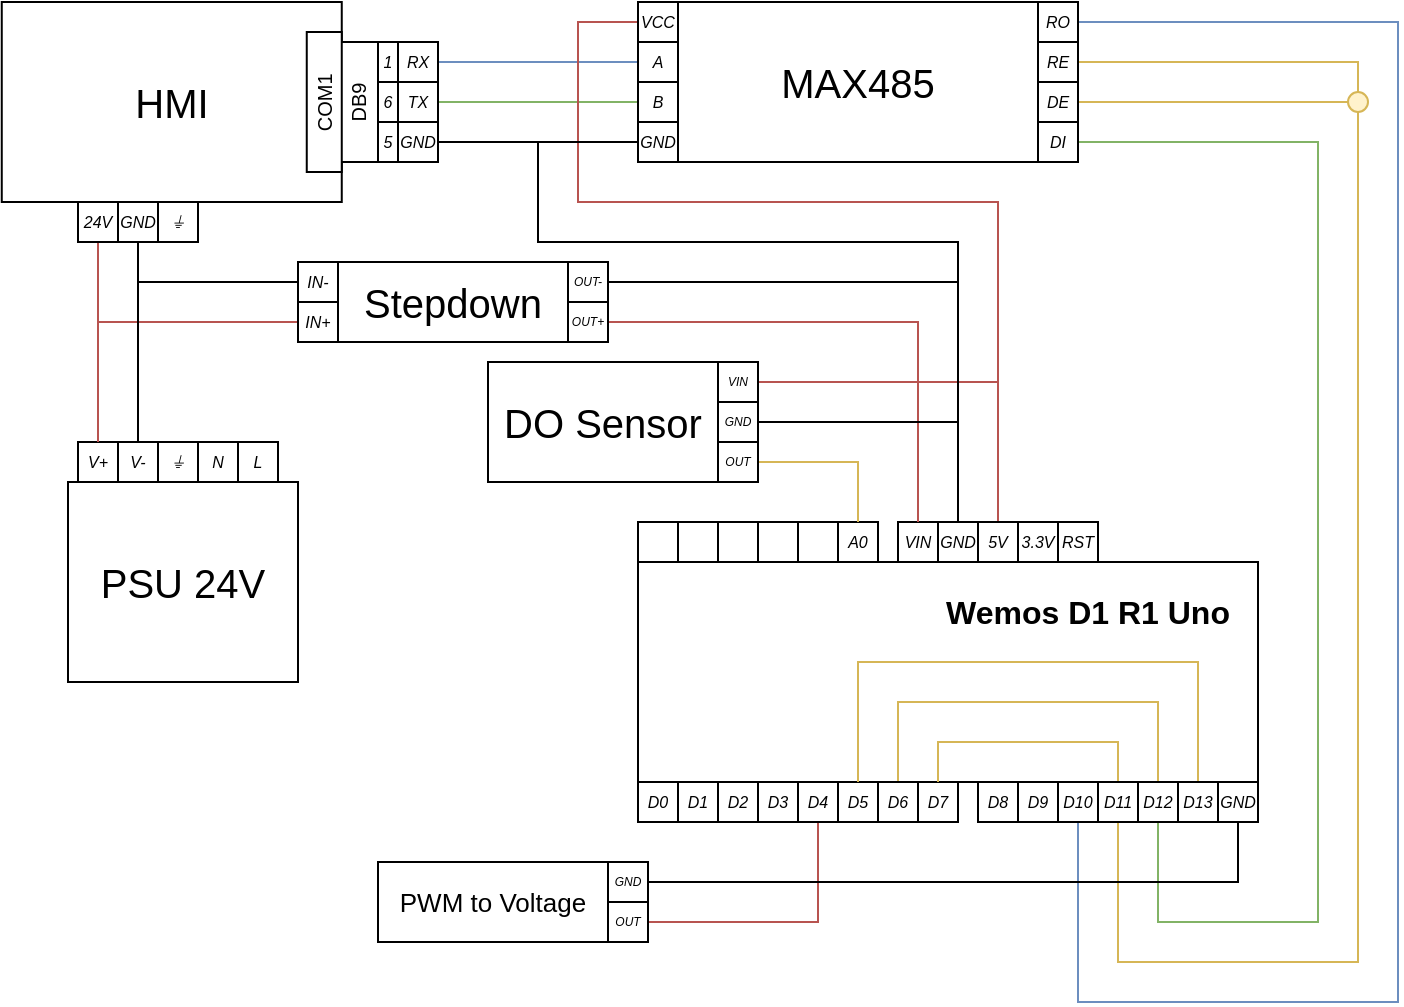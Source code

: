 <mxfile version="20.7.4" type="device"><diagram id="AYf1GJi7QR7gWWZCEHvu" name="Page-1"><mxGraphModel dx="511" dy="352" grid="1" gridSize="10" guides="1" tooltips="1" connect="1" arrows="1" fold="1" page="1" pageScale="1" pageWidth="3300" pageHeight="4681" math="0" shadow="0"><root><mxCell id="0"/><mxCell id="1" parent="0"/><mxCell id="DwnNHPMHxuOQS2PUY_gm-1" value="" style="rounded=0;whiteSpace=wrap;html=1;fontSize=20;" parent="1" vertex="1"><mxGeometry x="370" y="520" width="310" height="110" as="geometry"/></mxCell><mxCell id="DwnNHPMHxuOQS2PUY_gm-2" value="HMI" style="rounded=0;whiteSpace=wrap;html=1;fontSize=20;" parent="1" vertex="1"><mxGeometry x="51.88" y="240" width="170" height="100" as="geometry"/></mxCell><mxCell id="DwnNHPMHxuOQS2PUY_gm-24" style="edgeStyle=orthogonalEdgeStyle;rounded=0;orthogonalLoop=1;jettySize=auto;html=1;exitX=1;exitY=0.5;exitDx=0;exitDy=0;fontSize=20;endArrow=none;endFill=0;fillColor=#dae8fc;strokeColor=#6c8ebf;" parent="1" source="DwnNHPMHxuOQS2PUY_gm-6" target="DwnNHPMHxuOQS2PUY_gm-20" edge="1"><mxGeometry relative="1" as="geometry"/></mxCell><mxCell id="DwnNHPMHxuOQS2PUY_gm-6" value="RX" style="rounded=0;whiteSpace=wrap;html=1;fontSize=8;fontStyle=2" parent="1" vertex="1"><mxGeometry x="250" y="260" width="20" height="20" as="geometry"/></mxCell><mxCell id="DwnNHPMHxuOQS2PUY_gm-25" style="edgeStyle=orthogonalEdgeStyle;rounded=0;orthogonalLoop=1;jettySize=auto;html=1;exitX=1;exitY=0.5;exitDx=0;exitDy=0;entryX=0;entryY=0.5;entryDx=0;entryDy=0;fontSize=20;endArrow=none;endFill=0;fillColor=#d5e8d4;strokeColor=#82b366;" parent="1" source="DwnNHPMHxuOQS2PUY_gm-7" target="DwnNHPMHxuOQS2PUY_gm-17" edge="1"><mxGeometry relative="1" as="geometry"/></mxCell><mxCell id="DwnNHPMHxuOQS2PUY_gm-7" value="TX" style="rounded=0;whiteSpace=wrap;html=1;fontSize=8;fontStyle=2" parent="1" vertex="1"><mxGeometry x="250" y="280" width="20" height="20" as="geometry"/></mxCell><mxCell id="DwnNHPMHxuOQS2PUY_gm-26" style="edgeStyle=orthogonalEdgeStyle;rounded=0;orthogonalLoop=1;jettySize=auto;html=1;exitX=1;exitY=0.5;exitDx=0;exitDy=0;fontSize=20;endArrow=none;endFill=0;" parent="1" source="DwnNHPMHxuOQS2PUY_gm-8" target="DwnNHPMHxuOQS2PUY_gm-18" edge="1"><mxGeometry relative="1" as="geometry"/></mxCell><mxCell id="DwnNHPMHxuOQS2PUY_gm-8" value="GND" style="rounded=0;whiteSpace=wrap;html=1;fontSize=8;fontStyle=2" parent="1" vertex="1"><mxGeometry x="250" y="300" width="20" height="20" as="geometry"/></mxCell><mxCell id="DwnNHPMHxuOQS2PUY_gm-63" style="edgeStyle=orthogonalEdgeStyle;rounded=0;orthogonalLoop=1;jettySize=auto;html=1;entryX=1;entryY=0.5;entryDx=0;entryDy=0;fontSize=7;endArrow=none;endFill=0;fillColor=#fff2cc;strokeColor=#d6b656;" parent="1" target="DwnNHPMHxuOQS2PUY_gm-58" edge="1"><mxGeometry relative="1" as="geometry"><Array as="points"><mxPoint x="610" y="720"/><mxPoint x="730" y="720"/><mxPoint x="730" y="270"/></Array><mxPoint x="610" y="650" as="sourcePoint"/></mxGeometry></mxCell><mxCell id="DwnNHPMHxuOQS2PUY_gm-64" style="edgeStyle=orthogonalEdgeStyle;rounded=0;orthogonalLoop=1;jettySize=auto;html=1;exitX=0.5;exitY=1;exitDx=0;exitDy=0;entryX=1;entryY=0.5;entryDx=0;entryDy=0;fontSize=7;endArrow=none;endFill=0;fillColor=#fff2cc;strokeColor=#d6b656;" parent="1" source="DwnNHPMHxuOQS2PUY_gm-39" target="DwnNHPMHxuOQS2PUY_gm-55" edge="1"><mxGeometry relative="1" as="geometry"><Array as="points"><mxPoint x="610" y="720"/><mxPoint x="730" y="720"/><mxPoint x="730" y="290"/></Array></mxGeometry></mxCell><mxCell id="DwnNHPMHxuOQS2PUY_gm-10" value="D3" style="rounded=0;whiteSpace=wrap;html=1;fontSize=8;fontStyle=2" parent="1" vertex="1"><mxGeometry x="430" y="630" width="20" height="20" as="geometry"/></mxCell><mxCell id="DwnNHPMHxuOQS2PUY_gm-62" style="edgeStyle=orthogonalEdgeStyle;rounded=0;orthogonalLoop=1;jettySize=auto;html=1;exitX=0.5;exitY=1;exitDx=0;exitDy=0;entryX=1;entryY=0.5;entryDx=0;entryDy=0;fontSize=7;endArrow=none;endFill=0;fillColor=#dae8fc;strokeColor=#6c8ebf;" parent="1" source="DwnNHPMHxuOQS2PUY_gm-40" target="DwnNHPMHxuOQS2PUY_gm-57" edge="1"><mxGeometry relative="1" as="geometry"><Array as="points"><mxPoint x="590" y="740"/><mxPoint x="750" y="740"/><mxPoint x="750" y="250"/></Array></mxGeometry></mxCell><mxCell id="DwnNHPMHxuOQS2PUY_gm-11" value="D2" style="rounded=0;whiteSpace=wrap;html=1;fontSize=8;fontStyle=2" parent="1" vertex="1"><mxGeometry x="410" y="630" width="20" height="20" as="geometry"/></mxCell><mxCell id="FD-xszh_ADqVRA-qsXoM-16" style="edgeStyle=orthogonalEdgeStyle;rounded=0;orthogonalLoop=1;jettySize=auto;html=1;exitX=0.5;exitY=1;exitDx=0;exitDy=0;entryX=1;entryY=0.5;entryDx=0;entryDy=0;fontSize=13;endArrow=none;endFill=0;fillColor=#f8cecc;strokeColor=#b85450;" edge="1" parent="1" source="DwnNHPMHxuOQS2PUY_gm-14" target="FD-xszh_ADqVRA-qsXoM-13"><mxGeometry relative="1" as="geometry"/></mxCell><mxCell id="DwnNHPMHxuOQS2PUY_gm-13" value="D5" style="rounded=0;whiteSpace=wrap;html=1;fontSize=8;fontStyle=2" parent="1" vertex="1"><mxGeometry x="470" y="630" width="20" height="20" as="geometry"/></mxCell><mxCell id="DwnNHPMHxuOQS2PUY_gm-65" style="edgeStyle=orthogonalEdgeStyle;rounded=0;orthogonalLoop=1;jettySize=auto;html=1;exitX=0.5;exitY=1;exitDx=0;exitDy=0;entryX=1;entryY=0.5;entryDx=0;entryDy=0;fontSize=7;endArrow=none;endFill=0;fillColor=#d5e8d4;strokeColor=#82b366;" parent="1" source="DwnNHPMHxuOQS2PUY_gm-42" target="DwnNHPMHxuOQS2PUY_gm-56" edge="1"><mxGeometry relative="1" as="geometry"><Array as="points"><mxPoint x="630" y="700"/><mxPoint x="710" y="700"/><mxPoint x="710" y="310"/></Array></mxGeometry></mxCell><mxCell id="DwnNHPMHxuOQS2PUY_gm-14" value="D4" style="rounded=0;whiteSpace=wrap;html=1;fontSize=8;fontStyle=2;" parent="1" vertex="1"><mxGeometry x="450" y="630" width="20" height="20" as="geometry"/></mxCell><mxCell id="DwnNHPMHxuOQS2PUY_gm-15" value="MAX485" style="rounded=0;whiteSpace=wrap;html=1;fontSize=20;" parent="1" vertex="1"><mxGeometry x="390" y="240" width="180" height="80" as="geometry"/></mxCell><mxCell id="DwnNHPMHxuOQS2PUY_gm-17" value="B" style="rounded=0;whiteSpace=wrap;html=1;fontSize=8;fontStyle=2" parent="1" vertex="1"><mxGeometry x="370" y="280" width="20" height="20" as="geometry"/></mxCell><mxCell id="DwnNHPMHxuOQS2PUY_gm-18" value="GND" style="rounded=0;whiteSpace=wrap;html=1;fontSize=8;fontStyle=2" parent="1" vertex="1"><mxGeometry x="370" y="300" width="20" height="20" as="geometry"/></mxCell><mxCell id="DwnNHPMHxuOQS2PUY_gm-67" style="edgeStyle=orthogonalEdgeStyle;rounded=0;orthogonalLoop=1;jettySize=auto;html=1;exitX=0;exitY=0.5;exitDx=0;exitDy=0;entryX=0.5;entryY=0;entryDx=0;entryDy=0;fontSize=7;endArrow=none;endFill=0;fillColor=#f8cecc;strokeColor=#b85450;" parent="1" source="DwnNHPMHxuOQS2PUY_gm-19" target="DwnNHPMHxuOQS2PUY_gm-50" edge="1"><mxGeometry relative="1" as="geometry"><Array as="points"><mxPoint x="340" y="250"/><mxPoint x="340" y="340"/><mxPoint x="550" y="340"/></Array></mxGeometry></mxCell><mxCell id="DwnNHPMHxuOQS2PUY_gm-19" value="VCC" style="rounded=0;whiteSpace=wrap;html=1;fontSize=8;fontStyle=2" parent="1" vertex="1"><mxGeometry x="370" y="240" width="20" height="20" as="geometry"/></mxCell><mxCell id="DwnNHPMHxuOQS2PUY_gm-20" value="A" style="rounded=0;whiteSpace=wrap;html=1;fontSize=8;fontStyle=2" parent="1" vertex="1"><mxGeometry x="370" y="260" width="20" height="20" as="geometry"/></mxCell><mxCell id="DwnNHPMHxuOQS2PUY_gm-29" value="D7" style="rounded=0;whiteSpace=wrap;html=1;fontSize=8;fontStyle=2" parent="1" vertex="1"><mxGeometry x="510" y="630" width="20" height="20" as="geometry"/></mxCell><mxCell id="FD-xszh_ADqVRA-qsXoM-22" style="edgeStyle=orthogonalEdgeStyle;rounded=0;orthogonalLoop=1;jettySize=auto;html=1;exitX=0.5;exitY=0;exitDx=0;exitDy=0;entryX=0.5;entryY=0;entryDx=0;entryDy=0;fontSize=13;endArrow=none;endFill=0;fillColor=#fff2cc;strokeColor=#d6b656;" edge="1" parent="1" source="DwnNHPMHxuOQS2PUY_gm-30" target="DwnNHPMHxuOQS2PUY_gm-42"><mxGeometry relative="1" as="geometry"><Array as="points"><mxPoint x="500" y="590"/><mxPoint x="630" y="590"/></Array></mxGeometry></mxCell><mxCell id="DwnNHPMHxuOQS2PUY_gm-30" value="D6" style="rounded=0;whiteSpace=wrap;html=1;fontSize=8;fontStyle=2" parent="1" vertex="1"><mxGeometry x="490" y="630" width="20" height="20" as="geometry"/></mxCell><mxCell id="DwnNHPMHxuOQS2PUY_gm-31" value="D9" style="rounded=0;whiteSpace=wrap;html=1;fontSize=8;fontStyle=2;" parent="1" vertex="1"><mxGeometry x="560" y="630" width="20" height="20" as="geometry"/></mxCell><mxCell id="DwnNHPMHxuOQS2PUY_gm-32" value="D8" style="rounded=0;whiteSpace=wrap;html=1;fontSize=8;fontStyle=2" parent="1" vertex="1"><mxGeometry x="540" y="630" width="20" height="20" as="geometry"/></mxCell><mxCell id="DwnNHPMHxuOQS2PUY_gm-35" value="D0" style="rounded=0;whiteSpace=wrap;html=1;fontSize=8;fontStyle=2" parent="1" vertex="1"><mxGeometry x="370" y="630" width="20" height="20" as="geometry"/></mxCell><mxCell id="DwnNHPMHxuOQS2PUY_gm-36" value="D1" style="rounded=0;whiteSpace=wrap;html=1;fontSize=8;fontStyle=2" parent="1" vertex="1"><mxGeometry x="390" y="630" width="20" height="20" as="geometry"/></mxCell><mxCell id="FD-xszh_ADqVRA-qsXoM-18" style="edgeStyle=orthogonalEdgeStyle;rounded=0;orthogonalLoop=1;jettySize=auto;html=1;exitX=0.5;exitY=0;exitDx=0;exitDy=0;entryX=0.5;entryY=0;entryDx=0;entryDy=0;fontSize=13;endArrow=none;endFill=0;fillColor=#fff2cc;strokeColor=#d6b656;" edge="1" parent="1" source="DwnNHPMHxuOQS2PUY_gm-39" target="DwnNHPMHxuOQS2PUY_gm-29"><mxGeometry relative="1" as="geometry"/></mxCell><mxCell id="DwnNHPMHxuOQS2PUY_gm-39" value="D11" style="rounded=0;whiteSpace=wrap;html=1;fontSize=8;fontStyle=2;" parent="1" vertex="1"><mxGeometry x="600" y="630" width="20" height="20" as="geometry"/></mxCell><mxCell id="DwnNHPMHxuOQS2PUY_gm-40" value="D10" style="rounded=0;whiteSpace=wrap;html=1;fontSize=8;fontStyle=2" parent="1" vertex="1"><mxGeometry x="580" y="630" width="20" height="20" as="geometry"/></mxCell><mxCell id="FD-xszh_ADqVRA-qsXoM-23" style="edgeStyle=orthogonalEdgeStyle;rounded=0;orthogonalLoop=1;jettySize=auto;html=1;exitX=0.5;exitY=0;exitDx=0;exitDy=0;entryX=0.5;entryY=0;entryDx=0;entryDy=0;fontSize=13;endArrow=none;endFill=0;fillColor=#fff2cc;strokeColor=#d6b656;" edge="1" parent="1" source="DwnNHPMHxuOQS2PUY_gm-41" target="DwnNHPMHxuOQS2PUY_gm-13"><mxGeometry relative="1" as="geometry"><Array as="points"><mxPoint x="650" y="570"/><mxPoint x="480" y="570"/></Array></mxGeometry></mxCell><mxCell id="DwnNHPMHxuOQS2PUY_gm-41" value="D13" style="rounded=0;whiteSpace=wrap;html=1;fontSize=8;fontStyle=2;" parent="1" vertex="1"><mxGeometry x="640" y="630" width="20" height="20" as="geometry"/></mxCell><mxCell id="DwnNHPMHxuOQS2PUY_gm-42" value="D12" style="rounded=0;whiteSpace=wrap;html=1;fontSize=8;fontStyle=2;" parent="1" vertex="1"><mxGeometry x="620" y="630" width="20" height="20" as="geometry"/></mxCell><mxCell id="FD-xszh_ADqVRA-qsXoM-15" style="edgeStyle=orthogonalEdgeStyle;rounded=0;orthogonalLoop=1;jettySize=auto;html=1;exitX=0.5;exitY=1;exitDx=0;exitDy=0;entryX=1;entryY=0.5;entryDx=0;entryDy=0;fontSize=13;endArrow=none;endFill=0;" edge="1" parent="1" source="DwnNHPMHxuOQS2PUY_gm-43" target="FD-xszh_ADqVRA-qsXoM-12"><mxGeometry relative="1" as="geometry"/></mxCell><mxCell id="DwnNHPMHxuOQS2PUY_gm-43" value="GND" style="rounded=0;whiteSpace=wrap;html=1;fontSize=8;fontStyle=2" parent="1" vertex="1"><mxGeometry x="660" y="630" width="20" height="20" as="geometry"/></mxCell><mxCell id="DwnNHPMHxuOQS2PUY_gm-44" value="" style="rounded=0;whiteSpace=wrap;html=1;fontSize=8;fontStyle=2" parent="1" vertex="1"><mxGeometry x="430" y="500" width="20" height="20" as="geometry"/></mxCell><mxCell id="DwnNHPMHxuOQS2PUY_gm-45" value="" style="rounded=0;whiteSpace=wrap;html=1;fontSize=8;fontStyle=2" parent="1" vertex="1"><mxGeometry x="410" y="500" width="20" height="20" as="geometry"/></mxCell><mxCell id="DwnNHPMHxuOQS2PUY_gm-46" value="A0" style="rounded=0;whiteSpace=wrap;html=1;fontSize=8;fontStyle=2" parent="1" vertex="1"><mxGeometry x="470" y="500" width="20" height="20" as="geometry"/></mxCell><mxCell id="DwnNHPMHxuOQS2PUY_gm-47" value="" style="rounded=0;whiteSpace=wrap;html=1;fontSize=8;fontStyle=2" parent="1" vertex="1"><mxGeometry x="450" y="500" width="20" height="20" as="geometry"/></mxCell><mxCell id="DwnNHPMHxuOQS2PUY_gm-48" value="" style="rounded=0;whiteSpace=wrap;html=1;fontSize=8;fontStyle=2" parent="1" vertex="1"><mxGeometry x="370" y="500" width="20" height="20" as="geometry"/></mxCell><mxCell id="DwnNHPMHxuOQS2PUY_gm-49" value="" style="rounded=0;whiteSpace=wrap;html=1;fontSize=8;fontStyle=2" parent="1" vertex="1"><mxGeometry x="390" y="500" width="20" height="20" as="geometry"/></mxCell><mxCell id="FD-xszh_ADqVRA-qsXoM-5" style="edgeStyle=orthogonalEdgeStyle;rounded=0;orthogonalLoop=1;jettySize=auto;html=1;exitX=0.5;exitY=0;exitDx=0;exitDy=0;entryX=1;entryY=0.5;entryDx=0;entryDy=0;endArrow=none;endFill=0;fillColor=#f8cecc;strokeColor=#b85450;" edge="1" parent="1" source="DwnNHPMHxuOQS2PUY_gm-50" target="FD-xszh_ADqVRA-qsXoM-3"><mxGeometry relative="1" as="geometry"/></mxCell><mxCell id="DwnNHPMHxuOQS2PUY_gm-50" value="5V" style="rounded=0;whiteSpace=wrap;html=1;fontSize=8;fontStyle=2" parent="1" vertex="1"><mxGeometry x="540" y="500" width="20" height="20" as="geometry"/></mxCell><mxCell id="DwnNHPMHxuOQS2PUY_gm-68" style="edgeStyle=orthogonalEdgeStyle;rounded=0;orthogonalLoop=1;jettySize=auto;html=1;exitX=0.5;exitY=0;exitDx=0;exitDy=0;entryX=0;entryY=0.5;entryDx=0;entryDy=0;fontSize=7;endArrow=none;endFill=0;" parent="1" source="DwnNHPMHxuOQS2PUY_gm-51" target="DwnNHPMHxuOQS2PUY_gm-18" edge="1"><mxGeometry relative="1" as="geometry"><Array as="points"><mxPoint x="530" y="360"/><mxPoint x="320" y="360"/><mxPoint x="320" y="310"/></Array></mxGeometry></mxCell><mxCell id="DwnNHPMHxuOQS2PUY_gm-51" value="GND" style="rounded=0;whiteSpace=wrap;html=1;fontSize=8;fontStyle=2" parent="1" vertex="1"><mxGeometry x="520" y="500" width="20" height="20" as="geometry"/></mxCell><mxCell id="DwnNHPMHxuOQS2PUY_gm-52" value="RST" style="rounded=0;whiteSpace=wrap;html=1;fontSize=8;fontStyle=2" parent="1" vertex="1"><mxGeometry x="580" y="500" width="20" height="20" as="geometry"/></mxCell><mxCell id="DwnNHPMHxuOQS2PUY_gm-53" value="3.3V" style="rounded=0;whiteSpace=wrap;html=1;fontSize=8;fontStyle=2" parent="1" vertex="1"><mxGeometry x="560" y="500" width="20" height="20" as="geometry"/></mxCell><mxCell id="DwnNHPMHxuOQS2PUY_gm-54" value="VIN" style="rounded=0;whiteSpace=wrap;html=1;fontSize=8;fontStyle=2" parent="1" vertex="1"><mxGeometry x="500" y="500" width="20" height="20" as="geometry"/></mxCell><mxCell id="DwnNHPMHxuOQS2PUY_gm-55" value="DE" style="rounded=0;whiteSpace=wrap;html=1;fontSize=8;fontStyle=2" parent="1" vertex="1"><mxGeometry x="570" y="280" width="20" height="20" as="geometry"/></mxCell><mxCell id="DwnNHPMHxuOQS2PUY_gm-56" value="DI" style="rounded=0;whiteSpace=wrap;html=1;fontSize=8;fontStyle=2" parent="1" vertex="1"><mxGeometry x="570" y="300" width="20" height="20" as="geometry"/></mxCell><mxCell id="DwnNHPMHxuOQS2PUY_gm-57" value="RO" style="rounded=0;whiteSpace=wrap;html=1;fontSize=8;fontStyle=2" parent="1" vertex="1"><mxGeometry x="570" y="240" width="20" height="20" as="geometry"/></mxCell><mxCell id="DwnNHPMHxuOQS2PUY_gm-58" value="RE" style="rounded=0;whiteSpace=wrap;html=1;fontSize=8;fontStyle=2" parent="1" vertex="1"><mxGeometry x="570" y="260" width="20" height="20" as="geometry"/></mxCell><mxCell id="DwnNHPMHxuOQS2PUY_gm-66" value="" style="ellipse;whiteSpace=wrap;html=1;aspect=fixed;fontSize=7;fillColor=#fff2cc;strokeColor=#d6b656;" parent="1" vertex="1"><mxGeometry x="725" y="285" width="10" height="10" as="geometry"/></mxCell><mxCell id="DwnNHPMHxuOQS2PUY_gm-79" style="edgeStyle=orthogonalEdgeStyle;rounded=0;orthogonalLoop=1;jettySize=auto;html=1;exitX=0.5;exitY=1;exitDx=0;exitDy=0;fontSize=7;endArrow=none;endFill=0;fillColor=#f8cecc;strokeColor=#b85450;" parent="1" source="DwnNHPMHxuOQS2PUY_gm-69" target="DwnNHPMHxuOQS2PUY_gm-78" edge="1"><mxGeometry relative="1" as="geometry"/></mxCell><mxCell id="DwnNHPMHxuOQS2PUY_gm-69" value="24V" style="rounded=0;whiteSpace=wrap;html=1;fontSize=8;fontStyle=2" parent="1" vertex="1"><mxGeometry x="90" y="340" width="20" height="20" as="geometry"/></mxCell><mxCell id="DwnNHPMHxuOQS2PUY_gm-80" style="edgeStyle=orthogonalEdgeStyle;rounded=0;orthogonalLoop=1;jettySize=auto;html=1;exitX=0.5;exitY=1;exitDx=0;exitDy=0;fontSize=7;endArrow=none;endFill=0;" parent="1" source="DwnNHPMHxuOQS2PUY_gm-70" target="DwnNHPMHxuOQS2PUY_gm-76" edge="1"><mxGeometry relative="1" as="geometry"/></mxCell><mxCell id="DwnNHPMHxuOQS2PUY_gm-70" value="GND" style="rounded=0;whiteSpace=wrap;html=1;fontSize=8;fontStyle=2" parent="1" vertex="1"><mxGeometry x="110" y="340" width="20" height="20" as="geometry"/></mxCell><mxCell id="DwnNHPMHxuOQS2PUY_gm-71" value="PSU 24V" style="rounded=0;whiteSpace=wrap;html=1;fontSize=20;" parent="1" vertex="1"><mxGeometry x="85" y="480" width="115" height="100" as="geometry"/></mxCell><mxCell id="DwnNHPMHxuOQS2PUY_gm-72" value="L" style="rounded=0;whiteSpace=wrap;html=1;fontSize=8;fontStyle=2" parent="1" vertex="1"><mxGeometry x="170" y="460" width="20" height="20" as="geometry"/></mxCell><mxCell id="DwnNHPMHxuOQS2PUY_gm-73" value="N" style="rounded=0;whiteSpace=wrap;html=1;fontSize=8;fontStyle=2" parent="1" vertex="1"><mxGeometry x="150" y="460" width="20" height="20" as="geometry"/></mxCell><mxCell id="DwnNHPMHxuOQS2PUY_gm-74" value="⏚" style="rounded=0;whiteSpace=wrap;html=1;fontSize=8;fontStyle=2" parent="1" vertex="1"><mxGeometry x="130" y="460" width="20" height="20" as="geometry"/></mxCell><mxCell id="DwnNHPMHxuOQS2PUY_gm-76" value="V-" style="rounded=0;whiteSpace=wrap;html=1;fontSize=8;fontStyle=2" parent="1" vertex="1"><mxGeometry x="110" y="460" width="20" height="20" as="geometry"/></mxCell><mxCell id="DwnNHPMHxuOQS2PUY_gm-78" value="V+" style="rounded=0;whiteSpace=wrap;html=1;fontSize=8;fontStyle=2" parent="1" vertex="1"><mxGeometry x="90" y="460" width="20" height="20" as="geometry"/></mxCell><mxCell id="DwnNHPMHxuOQS2PUY_gm-82" value="Stepdown" style="rounded=0;whiteSpace=wrap;html=1;fontSize=20;" parent="1" vertex="1"><mxGeometry x="220" y="370" width="115" height="40" as="geometry"/></mxCell><mxCell id="DwnNHPMHxuOQS2PUY_gm-93" style="edgeStyle=orthogonalEdgeStyle;rounded=0;orthogonalLoop=1;jettySize=auto;html=1;exitX=0;exitY=0.5;exitDx=0;exitDy=0;entryX=0.5;entryY=0;entryDx=0;entryDy=0;fontSize=7;endArrow=none;endFill=0;fillColor=#f8cecc;strokeColor=#b85450;" parent="1" source="DwnNHPMHxuOQS2PUY_gm-83" target="DwnNHPMHxuOQS2PUY_gm-78" edge="1"><mxGeometry relative="1" as="geometry"/></mxCell><mxCell id="DwnNHPMHxuOQS2PUY_gm-83" value="IN+" style="rounded=0;whiteSpace=wrap;html=1;fontSize=8;fontStyle=2" parent="1" vertex="1"><mxGeometry x="200" y="390" width="20" height="20" as="geometry"/></mxCell><mxCell id="DwnNHPMHxuOQS2PUY_gm-94" style="edgeStyle=orthogonalEdgeStyle;rounded=0;orthogonalLoop=1;jettySize=auto;html=1;exitX=0;exitY=0.5;exitDx=0;exitDy=0;entryX=0.5;entryY=0;entryDx=0;entryDy=0;fontSize=7;endArrow=none;endFill=0;" parent="1" source="DwnNHPMHxuOQS2PUY_gm-84" target="DwnNHPMHxuOQS2PUY_gm-76" edge="1"><mxGeometry relative="1" as="geometry"/></mxCell><mxCell id="DwnNHPMHxuOQS2PUY_gm-84" value="IN-" style="rounded=0;whiteSpace=wrap;html=1;fontSize=8;fontStyle=2" parent="1" vertex="1"><mxGeometry x="200" y="370" width="20" height="20" as="geometry"/></mxCell><mxCell id="DwnNHPMHxuOQS2PUY_gm-91" style="edgeStyle=orthogonalEdgeStyle;rounded=0;orthogonalLoop=1;jettySize=auto;html=1;exitX=1;exitY=0.5;exitDx=0;exitDy=0;fontSize=7;endArrow=none;endFill=0;fillColor=#f8cecc;strokeColor=#b85450;" parent="1" source="DwnNHPMHxuOQS2PUY_gm-87" target="DwnNHPMHxuOQS2PUY_gm-54" edge="1"><mxGeometry relative="1" as="geometry"/></mxCell><mxCell id="DwnNHPMHxuOQS2PUY_gm-87" value="OUT+" style="rounded=0;whiteSpace=wrap;html=1;fontSize=6;fontStyle=2" parent="1" vertex="1"><mxGeometry x="335" y="390" width="20" height="20" as="geometry"/></mxCell><mxCell id="DwnNHPMHxuOQS2PUY_gm-92" style="edgeStyle=orthogonalEdgeStyle;rounded=0;orthogonalLoop=1;jettySize=auto;html=1;exitX=1;exitY=0.5;exitDx=0;exitDy=0;fontSize=7;endArrow=none;endFill=0;" parent="1" source="DwnNHPMHxuOQS2PUY_gm-88" target="DwnNHPMHxuOQS2PUY_gm-51" edge="1"><mxGeometry relative="1" as="geometry"/></mxCell><mxCell id="DwnNHPMHxuOQS2PUY_gm-88" value="OUT-" style="rounded=0;whiteSpace=wrap;html=1;fontSize=6;fontStyle=2" parent="1" vertex="1"><mxGeometry x="335" y="370" width="20" height="20" as="geometry"/></mxCell><mxCell id="DwnNHPMHxuOQS2PUY_gm-95" value="&lt;font style=&quot;font-size: 10px;&quot;&gt;DB9&lt;/font&gt;" style="rounded=0;whiteSpace=wrap;html=1;fontSize=10;rotation=-90;" parent="1" vertex="1"><mxGeometry x="200" y="280" width="60" height="20" as="geometry"/></mxCell><mxCell id="5pkXxQhurZ8HaMUF5qEP-1" value="&lt;font style=&quot;font-size: 10px;&quot;&gt;COM1&lt;/font&gt;" style="rounded=0;whiteSpace=wrap;html=1;fontSize=10;rotation=-90;" parent="1" vertex="1"><mxGeometry x="178.13" y="281.25" width="70" height="17.5" as="geometry"/></mxCell><mxCell id="5pkXxQhurZ8HaMUF5qEP-2" value="⏚" style="rounded=0;whiteSpace=wrap;html=1;fontSize=8;fontStyle=2" parent="1" vertex="1"><mxGeometry x="130" y="340" width="20" height="20" as="geometry"/></mxCell><mxCell id="5pkXxQhurZ8HaMUF5qEP-3" value="1" style="rounded=0;whiteSpace=wrap;html=1;fontSize=8;fontStyle=2" parent="1" vertex="1"><mxGeometry x="240" y="260" width="10" height="20" as="geometry"/></mxCell><mxCell id="5pkXxQhurZ8HaMUF5qEP-4" value="6" style="rounded=0;whiteSpace=wrap;html=1;fontSize=8;fontStyle=2" parent="1" vertex="1"><mxGeometry x="240" y="280" width="10" height="20" as="geometry"/></mxCell><mxCell id="5pkXxQhurZ8HaMUF5qEP-5" value="5" style="rounded=0;whiteSpace=wrap;html=1;fontSize=8;fontStyle=2" parent="1" vertex="1"><mxGeometry x="240" y="300" width="10" height="20" as="geometry"/></mxCell><mxCell id="FD-xszh_ADqVRA-qsXoM-1" value="DO Sensor" style="rounded=0;whiteSpace=wrap;html=1;fontSize=20;" vertex="1" parent="1"><mxGeometry x="295" y="420" width="115" height="60" as="geometry"/></mxCell><mxCell id="FD-xszh_ADqVRA-qsXoM-6" style="edgeStyle=orthogonalEdgeStyle;rounded=0;orthogonalLoop=1;jettySize=auto;html=1;exitX=1;exitY=0.5;exitDx=0;exitDy=0;entryX=0.5;entryY=0;entryDx=0;entryDy=0;endArrow=none;endFill=0;" edge="1" parent="1" source="FD-xszh_ADqVRA-qsXoM-2" target="DwnNHPMHxuOQS2PUY_gm-51"><mxGeometry relative="1" as="geometry"/></mxCell><mxCell id="FD-xszh_ADqVRA-qsXoM-2" value="GND" style="rounded=0;whiteSpace=wrap;html=1;fontSize=6;fontStyle=2" vertex="1" parent="1"><mxGeometry x="410" y="440" width="20" height="20" as="geometry"/></mxCell><mxCell id="FD-xszh_ADqVRA-qsXoM-3" value="VIN" style="rounded=0;whiteSpace=wrap;html=1;fontSize=6;fontStyle=2" vertex="1" parent="1"><mxGeometry x="410" y="420" width="20" height="20" as="geometry"/></mxCell><mxCell id="FD-xszh_ADqVRA-qsXoM-8" style="edgeStyle=orthogonalEdgeStyle;rounded=0;orthogonalLoop=1;jettySize=auto;html=1;exitX=1;exitY=0.5;exitDx=0;exitDy=0;endArrow=none;endFill=0;fillColor=#fff2cc;strokeColor=#d6b656;" edge="1" parent="1" source="FD-xszh_ADqVRA-qsXoM-4" target="DwnNHPMHxuOQS2PUY_gm-46"><mxGeometry relative="1" as="geometry"/></mxCell><mxCell id="FD-xszh_ADqVRA-qsXoM-4" value="OUT" style="rounded=0;whiteSpace=wrap;html=1;fontSize=6;fontStyle=2" vertex="1" parent="1"><mxGeometry x="410" y="460" width="20" height="20" as="geometry"/></mxCell><mxCell id="FD-xszh_ADqVRA-qsXoM-10" value="PWM to Voltage" style="rounded=0;whiteSpace=wrap;html=1;fontSize=13;" vertex="1" parent="1"><mxGeometry x="240" y="670" width="115" height="40" as="geometry"/></mxCell><mxCell id="FD-xszh_ADqVRA-qsXoM-12" value="GND" style="rounded=0;whiteSpace=wrap;html=1;fontSize=6;fontStyle=2" vertex="1" parent="1"><mxGeometry x="355" y="670" width="20" height="20" as="geometry"/></mxCell><mxCell id="FD-xszh_ADqVRA-qsXoM-13" value="OUT" style="rounded=0;whiteSpace=wrap;html=1;fontSize=6;fontStyle=2" vertex="1" parent="1"><mxGeometry x="355" y="690" width="20" height="20" as="geometry"/></mxCell><mxCell id="FD-xszh_ADqVRA-qsXoM-24" value="Wemos D1 R1 Uno" style="text;html=1;strokeColor=none;fillColor=none;align=center;verticalAlign=middle;whiteSpace=wrap;rounded=0;fontSize=16;fontStyle=1" vertex="1" parent="1"><mxGeometry x="520" y="530" width="150" height="30" as="geometry"/></mxCell></root></mxGraphModel></diagram></mxfile>